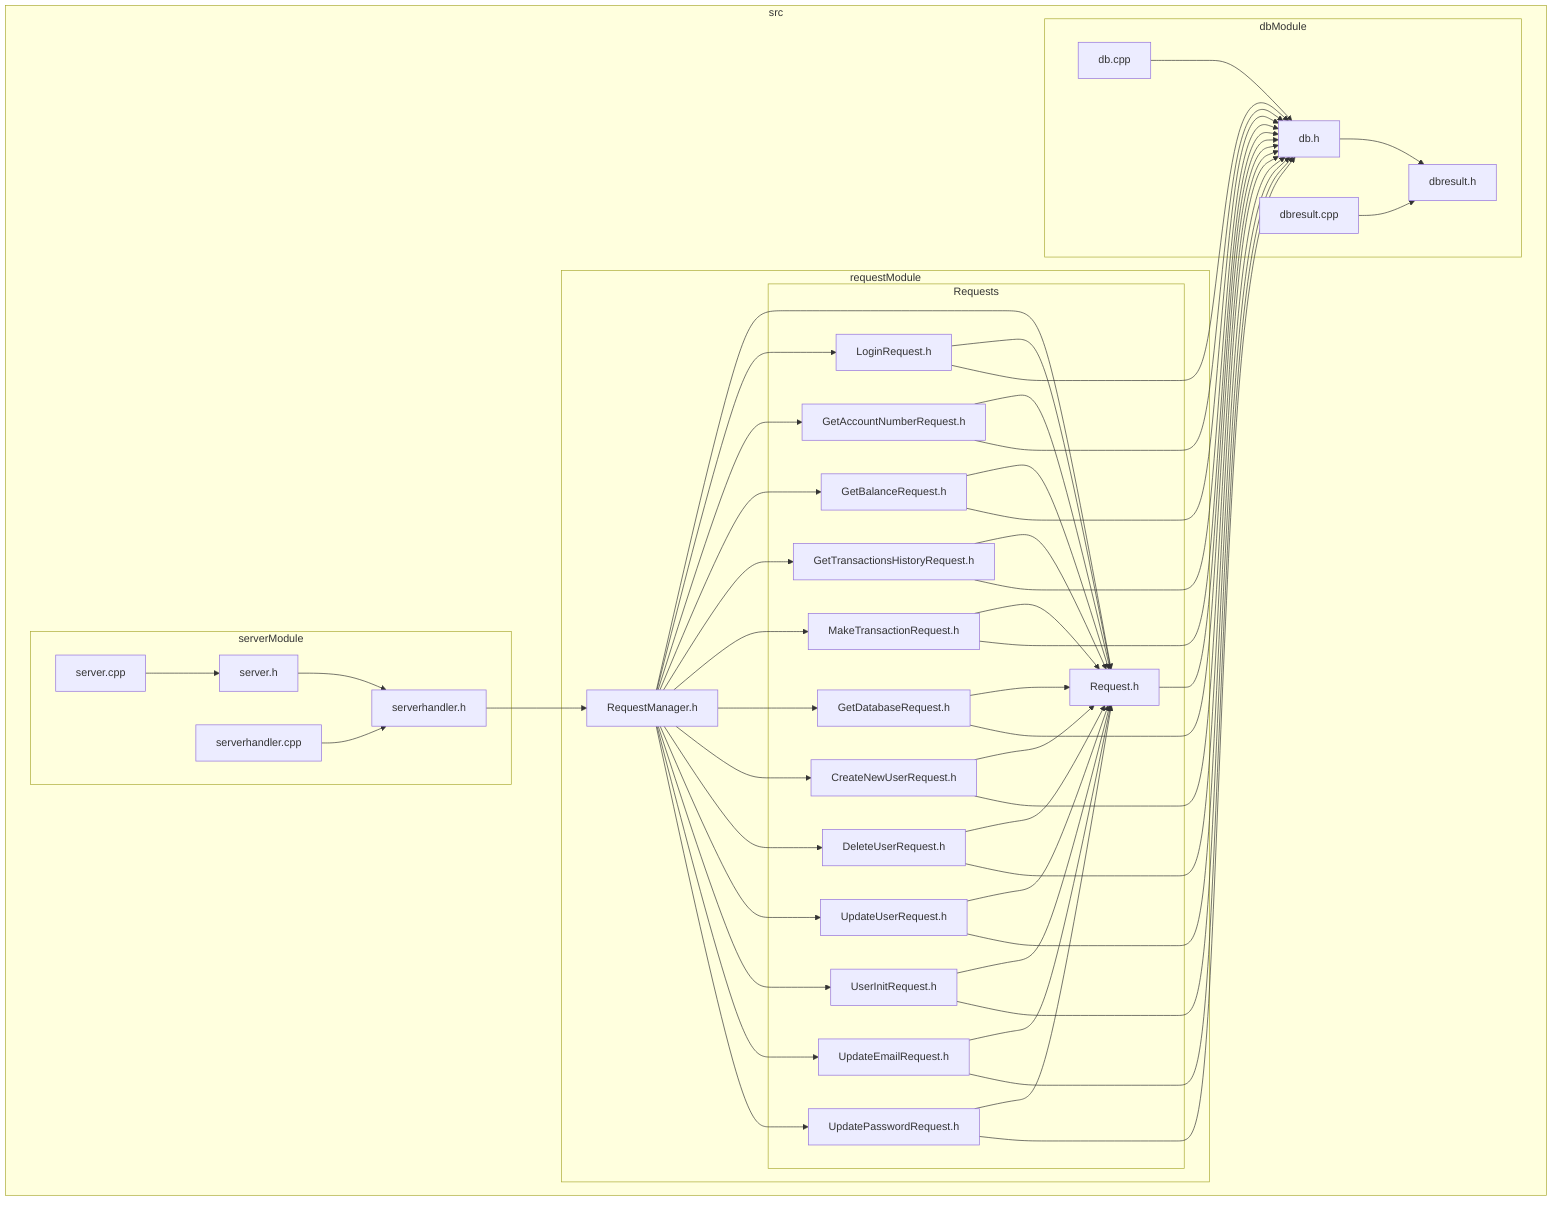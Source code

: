 flowchart
    subgraph C_0009392701334512935369[src]
    subgraph C_0000376844742298738572[serverModule]
    C_0004930444100045331493[server.h]
    C_0014776125144863485891[serverhandler.h]
    C_0014526408463163538724[server.cpp]
    C_0002802959985742540062[serverhandler.cpp]
    end
    subgraph C_0007249139127462911352[requestModule]
    C_0004662975987075955962[RequestManager.h]
    subgraph C_0001482322031337363986[Requests]
    C_0000683983954371703321[Request.h]
    C_0009705104522813573766[LoginRequest.h]
    C_0002027120791438508115[GetAccountNumberRequest.h]
    C_0010044431027817489945[GetBalanceRequest.h]
    C_0006672437125610379356[GetTransactionsHistoryRequest.h]
    C_0008063967914262038647[MakeTransactionRequest.h]
    C_0009014951225837961074[GetDatabaseRequest.h]
    C_0012389142519446737106[CreateNewUserRequest.h]
    C_0017998885070914382401[DeleteUserRequest.h]
    C_0011687987665606014223[UpdateUserRequest.h]
    C_0011066283835893554674[UserInitRequest.h]
    C_0000415219272604096448[UpdateEmailRequest.h]
    C_0015919083400246773521[UpdatePasswordRequest.h]
    end
    end
    subgraph C_0006877198409089665649[dbModule]
    C_0005021643397729925023[db.h]
    C_0012871275894220828006[dbresult.h]
    C_0016013798473120276547[dbresult.cpp]
    C_0010016149012892003898[db.cpp]
    end
    end
    C_0004930444100045331493 --> C_0014776125144863485891
    C_0014776125144863485891 --> C_0004662975987075955962
    C_0014526408463163538724 --> C_0004930444100045331493
    C_0002802959985742540062 --> C_0014776125144863485891
    C_0004662975987075955962 --> C_0000683983954371703321
    C_0004662975987075955962 --> C_0009705104522813573766
    C_0004662975987075955962 --> C_0002027120791438508115
    C_0004662975987075955962 --> C_0010044431027817489945
    C_0004662975987075955962 --> C_0006672437125610379356
    C_0004662975987075955962 --> C_0008063967914262038647
    C_0004662975987075955962 --> C_0009014951225837961074
    C_0004662975987075955962 --> C_0012389142519446737106
    C_0004662975987075955962 --> C_0017998885070914382401
    C_0004662975987075955962 --> C_0011687987665606014223
    C_0004662975987075955962 --> C_0011066283835893554674
    C_0004662975987075955962 --> C_0000415219272604096448
    C_0004662975987075955962 --> C_0015919083400246773521
    C_0000683983954371703321 --> C_0005021643397729925023
    C_0009705104522813573766 --> C_0000683983954371703321
    C_0009705104522813573766 --> C_0005021643397729925023
    C_0002027120791438508115 --> C_0000683983954371703321
    C_0002027120791438508115 --> C_0005021643397729925023
    C_0010044431027817489945 --> C_0000683983954371703321
    C_0010044431027817489945 --> C_0005021643397729925023
    C_0006672437125610379356 --> C_0000683983954371703321
    C_0006672437125610379356 --> C_0005021643397729925023
    C_0008063967914262038647 --> C_0000683983954371703321
    C_0008063967914262038647 --> C_0005021643397729925023
    C_0009014951225837961074 --> C_0000683983954371703321
    C_0009014951225837961074 --> C_0005021643397729925023
    C_0012389142519446737106 --> C_0000683983954371703321
    C_0012389142519446737106 --> C_0005021643397729925023
    C_0017998885070914382401 --> C_0000683983954371703321
    C_0017998885070914382401 --> C_0005021643397729925023
    C_0011687987665606014223 --> C_0000683983954371703321
    C_0011687987665606014223 --> C_0005021643397729925023
    C_0011066283835893554674 --> C_0000683983954371703321
    C_0011066283835893554674 --> C_0005021643397729925023
    C_0000415219272604096448 --> C_0000683983954371703321
    C_0000415219272604096448 --> C_0005021643397729925023
    C_0015919083400246773521 --> C_0000683983954371703321
    C_0015919083400246773521 --> C_0005021643397729925023
    C_0005021643397729925023 --> C_0012871275894220828006
    C_0016013798473120276547 --> C_0012871275894220828006
    C_0010016149012892003898 --> C_0005021643397729925023

%% Generated with clang-uml, version 0.5.3
%% LLVM version clang version 18.1.1 (https://github.com/llvm/llvm-project.git dba2a75e9c7ef81fe84774ba5eee5e67e01d801a)